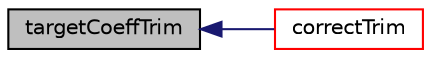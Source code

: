 digraph "targetCoeffTrim"
{
  bgcolor="transparent";
  edge [fontname="Helvetica",fontsize="10",labelfontname="Helvetica",labelfontsize="10"];
  node [fontname="Helvetica",fontsize="10",shape=record];
  rankdir="LR";
  Node1 [label="targetCoeffTrim",height=0.2,width=0.4,color="black", fillcolor="grey75", style="filled", fontcolor="black"];
  Node1 -> Node2 [dir="back",color="midnightblue",fontsize="10",style="solid",fontname="Helvetica"];
  Node2 [label="correctTrim",height=0.2,width=0.4,color="red",URL="$a02650.html#ad37d5953b0d045bbcea4770e36fa384e",tooltip="Correct the model. "];
}
